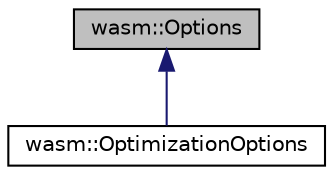digraph "wasm::Options"
{
  edge [fontname="Helvetica",fontsize="10",labelfontname="Helvetica",labelfontsize="10"];
  node [fontname="Helvetica",fontsize="10",shape=record];
  Node0 [label="wasm::Options",height=0.2,width=0.4,color="black", fillcolor="grey75", style="filled", fontcolor="black"];
  Node0 -> Node1 [dir="back",color="midnightblue",fontsize="10",style="solid"];
  Node1 [label="wasm::OptimizationOptions",height=0.2,width=0.4,color="black", fillcolor="white", style="filled",URL="$structwasm_1_1_optimization_options.html"];
}
